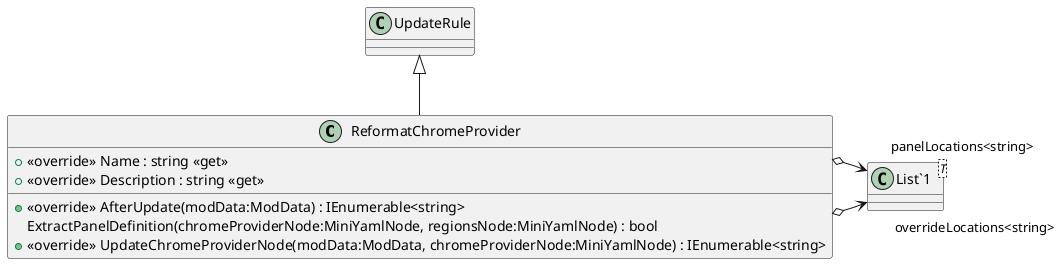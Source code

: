 @startuml
class ReformatChromeProvider {
    + <<override>> Name : string <<get>>
    + <<override>> Description : string <<get>>
    + <<override>> AfterUpdate(modData:ModData) : IEnumerable<string>
    ExtractPanelDefinition(chromeProviderNode:MiniYamlNode, regionsNode:MiniYamlNode) : bool
    + <<override>> UpdateChromeProviderNode(modData:ModData, chromeProviderNode:MiniYamlNode) : IEnumerable<string>
}
class "List`1"<T> {
}
UpdateRule <|-- ReformatChromeProvider
ReformatChromeProvider o-> "overrideLocations<string>" "List`1"
ReformatChromeProvider o-> "panelLocations<string>" "List`1"
@enduml
